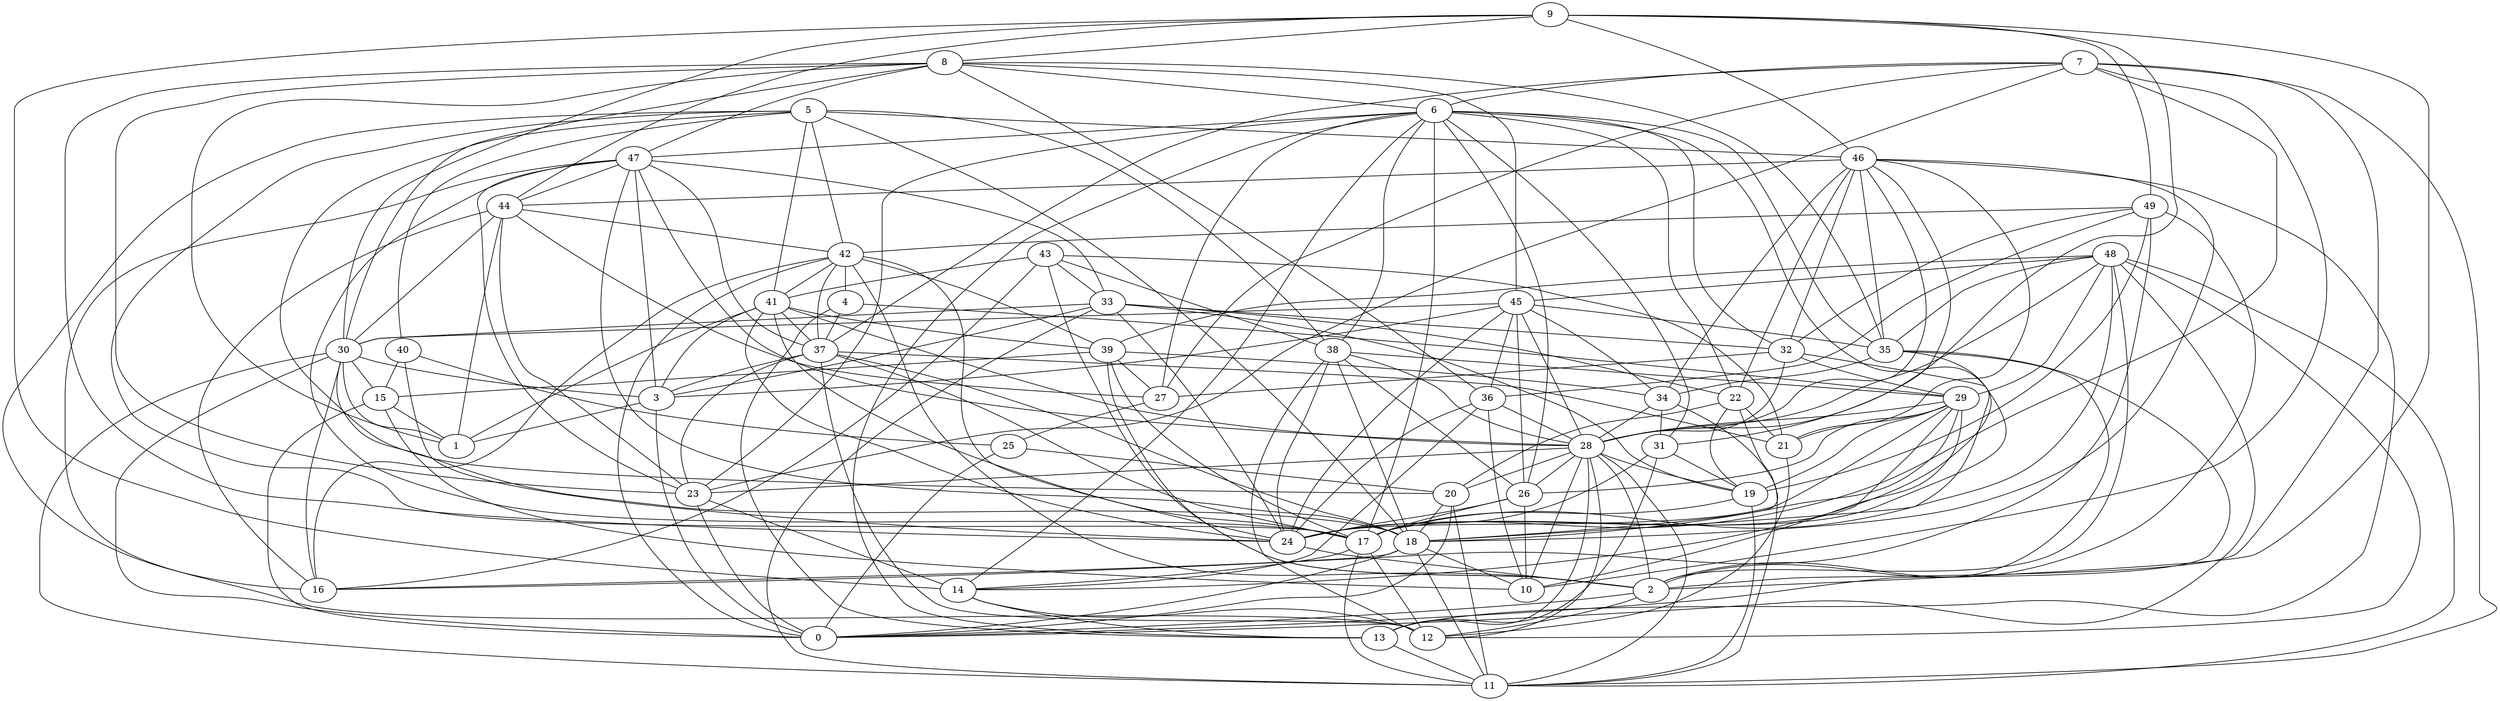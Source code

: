 digraph GG_graph {

subgraph G_graph {
edge [color = black]
"37" -> "12" [dir = none]
"37" -> "3" [dir = none]
"37" -> "21" [dir = none]
"37" -> "23" [dir = none]
"37" -> "17" [dir = none]
"31" -> "19" [dir = none]
"31" -> "13" [dir = none]
"4" -> "29" [dir = none]
"4" -> "13" [dir = none]
"43" -> "2" [dir = none]
"43" -> "38" [dir = none]
"43" -> "41" [dir = none]
"29" -> "24" [dir = none]
"29" -> "28" [dir = none]
"29" -> "17" [dir = none]
"8" -> "1" [dir = none]
"8" -> "30" [dir = none]
"8" -> "45" [dir = none]
"8" -> "6" [dir = none]
"15" -> "1" [dir = none]
"15" -> "0" [dir = none]
"15" -> "10" [dir = none]
"36" -> "24" [dir = none]
"36" -> "10" [dir = none]
"36" -> "28" [dir = none]
"18" -> "11" [dir = none]
"18" -> "10" [dir = none]
"18" -> "0" [dir = none]
"25" -> "20" [dir = none]
"25" -> "0" [dir = none]
"2" -> "0" [dir = none]
"2" -> "12" [dir = none]
"38" -> "24" [dir = none]
"38" -> "26" [dir = none]
"38" -> "28" [dir = none]
"38" -> "12" [dir = none]
"38" -> "29" [dir = none]
"41" -> "1" [dir = none]
"41" -> "39" [dir = none]
"28" -> "23" [dir = none]
"28" -> "12" [dir = none]
"28" -> "26" [dir = none]
"28" -> "2" [dir = none]
"28" -> "19" [dir = none]
"28" -> "11" [dir = none]
"28" -> "10" [dir = none]
"28" -> "13" [dir = none]
"46" -> "13" [dir = none]
"46" -> "21" [dir = none]
"46" -> "34" [dir = none]
"46" -> "35" [dir = none]
"46" -> "32" [dir = none]
"46" -> "28" [dir = none]
"7" -> "27" [dir = none]
"7" -> "6" [dir = none]
"7" -> "24" [dir = none]
"7" -> "11" [dir = none]
"7" -> "2" [dir = none]
"7" -> "23" [dir = none]
"7" -> "10" [dir = none]
"49" -> "19" [dir = none]
"49" -> "2" [dir = none]
"49" -> "36" [dir = none]
"49" -> "42" [dir = none]
"49" -> "32" [dir = none]
"49" -> "16" [dir = none]
"42" -> "2" [dir = none]
"42" -> "24" [dir = none]
"42" -> "41" [dir = none]
"42" -> "4" [dir = none]
"42" -> "39" [dir = none]
"42" -> "0" [dir = none]
"19" -> "17" [dir = none]
"33" -> "19" [dir = none]
"33" -> "24" [dir = none]
"33" -> "22" [dir = none]
"33" -> "30" [dir = none]
"30" -> "15" [dir = none]
"30" -> "11" [dir = none]
"30" -> "3" [dir = none]
"3" -> "0" [dir = none]
"3" -> "1" [dir = none]
"6" -> "13" [dir = none]
"6" -> "17" [dir = none]
"6" -> "27" [dir = none]
"6" -> "31" [dir = none]
"6" -> "14" [dir = none]
"6" -> "38" [dir = none]
"6" -> "32" [dir = none]
"6" -> "18" [dir = none]
"6" -> "22" [dir = none]
"6" -> "23" [dir = none]
"6" -> "35" [dir = none]
"45" -> "24" [dir = none]
"45" -> "34" [dir = none]
"45" -> "26" [dir = none]
"32" -> "29" [dir = none]
"26" -> "17" [dir = none]
"26" -> "10" [dir = none]
"26" -> "24" [dir = none]
"22" -> "21" [dir = none]
"22" -> "19" [dir = none]
"9" -> "49" [dir = none]
"9" -> "28" [dir = none]
"9" -> "8" [dir = none]
"9" -> "44" [dir = none]
"9" -> "46" [dir = none]
"9" -> "2" [dir = none]
"44" -> "16" [dir = none]
"44" -> "1" [dir = none]
"44" -> "42" [dir = none]
"44" -> "27" [dir = none]
"44" -> "23" [dir = none]
"27" -> "25" [dir = none]
"35" -> "0" [dir = none]
"35" -> "17" [dir = none]
"48" -> "0" [dir = none]
"48" -> "12" [dir = none]
"48" -> "45" [dir = none]
"48" -> "35" [dir = none]
"39" -> "2" [dir = none]
"39" -> "27" [dir = none]
"39" -> "17" [dir = none]
"21" -> "12" [dir = none]
"23" -> "14" [dir = none]
"14" -> "12" [dir = none]
"34" -> "28" [dir = none]
"34" -> "11" [dir = none]
"5" -> "17" [dir = none]
"5" -> "16" [dir = none]
"5" -> "40" [dir = none]
"5" -> "20" [dir = none]
"5" -> "42" [dir = none]
"5" -> "38" [dir = none]
"20" -> "11" [dir = none]
"20" -> "0" [dir = none]
"20" -> "18" [dir = none]
"17" -> "12" [dir = none]
"17" -> "11" [dir = none]
"40" -> "15" [dir = none]
"40" -> "25" [dir = none]
"47" -> "44" [dir = none]
"47" -> "33" [dir = none]
"47" -> "12" [dir = none]
"47" -> "18" [dir = none]
"47" -> "17" [dir = none]
"47" -> "28" [dir = none]
"48" -> "17" [dir = none]
"38" -> "18" [dir = none]
"41" -> "24" [dir = none]
"42" -> "16" [dir = none]
"48" -> "28" [dir = none]
"14" -> "13" [dir = none]
"22" -> "20" [dir = none]
"32" -> "14" [dir = none]
"48" -> "2" [dir = none]
"23" -> "0" [dir = none]
"34" -> "31" [dir = none]
"5" -> "41" [dir = none]
"46" -> "44" [dir = none]
"29" -> "26" [dir = none]
"45" -> "30" [dir = none]
"5" -> "18" [dir = none]
"33" -> "3" [dir = none]
"47" -> "3" [dir = none]
"22" -> "18" [dir = none]
"9" -> "30" [dir = none]
"29" -> "21" [dir = none]
"19" -> "11" [dir = none]
"33" -> "32" [dir = none]
"24" -> "2" [dir = none]
"40" -> "24" [dir = none]
"48" -> "29" [dir = none]
"46" -> "18" [dir = none]
"47" -> "23" [dir = none]
"8" -> "36" [dir = none]
"30" -> "16" [dir = none]
"41" -> "17" [dir = none]
"44" -> "30" [dir = none]
"31" -> "24" [dir = none]
"39" -> "34" [dir = none]
"45" -> "36" [dir = none]
"43" -> "16" [dir = none]
"8" -> "23" [dir = none]
"41" -> "28" [dir = none]
"6" -> "47" [dir = none]
"48" -> "39" [dir = none]
"47" -> "37" [dir = none]
"36" -> "14" [dir = none]
"29" -> "18" [dir = none]
"42" -> "37" [dir = none]
"37" -> "18" [dir = none]
"35" -> "2" [dir = none]
"18" -> "16" [dir = none]
"35" -> "34" [dir = none]
"13" -> "11" [dir = none]
"6" -> "26" [dir = none]
"45" -> "35" [dir = none]
"41" -> "37" [dir = none]
"48" -> "11" [dir = none]
"43" -> "21" [dir = none]
"8" -> "24" [dir = none]
"32" -> "28" [dir = none]
"45" -> "28" [dir = none]
"8" -> "35" [dir = none]
"33" -> "11" [dir = none]
"17" -> "14" [dir = none]
"29" -> "19" [dir = none]
"32" -> "27" [dir = none]
"30" -> "18" [dir = none]
"9" -> "14" [dir = none]
"30" -> "1" [dir = none]
"8" -> "47" [dir = none]
"43" -> "33" [dir = none]
"46" -> "31" [dir = none]
"30" -> "0" [dir = none]
"7" -> "37" [dir = none]
"46" -> "22" [dir = none]
"28" -> "20" [dir = none]
"29" -> "10" [dir = none]
"4" -> "37" [dir = none]
"5" -> "46" [dir = none]
"39" -> "15" [dir = none]
"41" -> "3" [dir = none]
"45" -> "3" [dir = none]
}

}
